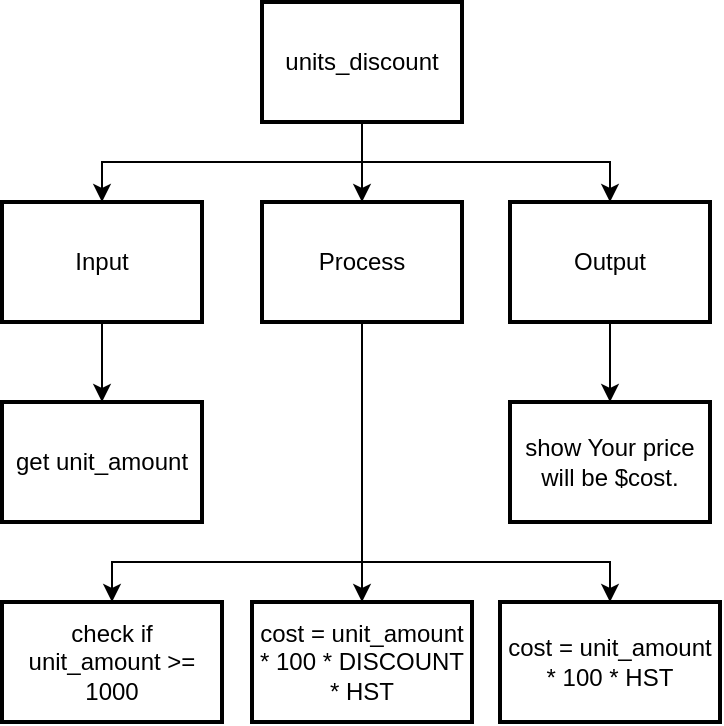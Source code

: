 <mxfile>
    <diagram id="QCx1TmkJnUtMsIdzkO0e" name="Page-1">
        <mxGraphModel dx="1202" dy="791" grid="1" gridSize="10" guides="1" tooltips="1" connect="1" arrows="1" fold="1" page="1" pageScale="1" pageWidth="827" pageHeight="1169" math="0" shadow="0">
            <root>
                <mxCell id="0"/>
                <mxCell id="1" parent="0"/>
                <mxCell id="14" style="edgeStyle=none;rounded=0;html=1;exitX=0.5;exitY=1;exitDx=0;exitDy=0;entryX=0.5;entryY=0;entryDx=0;entryDy=0;" parent="1" source="2" target="8" edge="1">
                    <mxGeometry relative="1" as="geometry">
                        <Array as="points">
                            <mxPoint x="340" y="300"/>
                            <mxPoint x="215" y="300"/>
                        </Array>
                    </mxGeometry>
                </mxCell>
                <mxCell id="15" style="edgeStyle=none;rounded=0;html=1;exitX=0.5;exitY=1;exitDx=0;exitDy=0;entryX=0.5;entryY=0;entryDx=0;entryDy=0;" parent="1" source="2" target="9" edge="1">
                    <mxGeometry relative="1" as="geometry">
                        <Array as="points">
                            <mxPoint x="340" y="300"/>
                        </Array>
                    </mxGeometry>
                </mxCell>
                <mxCell id="18" style="edgeStyle=none;html=1;exitX=0.5;exitY=1;exitDx=0;exitDy=0;entryX=0.5;entryY=0;entryDx=0;entryDy=0;rounded=0;" edge="1" parent="1" source="2" target="17">
                    <mxGeometry relative="1" as="geometry">
                        <Array as="points">
                            <mxPoint x="340" y="300"/>
                            <mxPoint x="464" y="300"/>
                        </Array>
                    </mxGeometry>
                </mxCell>
                <mxCell id="2" value="Process" style="rounded=0;whiteSpace=wrap;html=1;absoluteArcSize=1;arcSize=14;strokeWidth=2;" parent="1" vertex="1">
                    <mxGeometry x="290" y="120" width="100" height="60" as="geometry"/>
                </mxCell>
                <mxCell id="10" style="edgeStyle=none;html=1;exitX=0.5;exitY=1;exitDx=0;exitDy=0;entryX=0.5;entryY=0;entryDx=0;entryDy=0;rounded=0;" parent="1" source="3" target="4" edge="1">
                    <mxGeometry relative="1" as="geometry">
                        <Array as="points">
                            <mxPoint x="340" y="100"/>
                            <mxPoint x="210" y="100"/>
                        </Array>
                    </mxGeometry>
                </mxCell>
                <mxCell id="11" style="edgeStyle=none;rounded=0;html=1;exitX=0.5;exitY=1;exitDx=0;exitDy=0;entryX=0.5;entryY=0;entryDx=0;entryDy=0;" parent="1" source="3" target="2" edge="1">
                    <mxGeometry relative="1" as="geometry"/>
                </mxCell>
                <mxCell id="12" style="edgeStyle=none;rounded=0;html=1;exitX=0.5;exitY=1;exitDx=0;exitDy=0;entryX=0.5;entryY=0;entryDx=0;entryDy=0;" parent="1" source="3" target="5" edge="1">
                    <mxGeometry relative="1" as="geometry">
                        <Array as="points">
                            <mxPoint x="340" y="100"/>
                            <mxPoint x="464" y="100"/>
                        </Array>
                    </mxGeometry>
                </mxCell>
                <mxCell id="3" value="units_discount" style="rounded=0;whiteSpace=wrap;html=1;absoluteArcSize=1;arcSize=14;strokeWidth=2;" parent="1" vertex="1">
                    <mxGeometry x="290" y="20" width="100" height="60" as="geometry"/>
                </mxCell>
                <mxCell id="13" style="edgeStyle=none;rounded=0;html=1;exitX=0.5;exitY=1;exitDx=0;exitDy=0;entryX=0.5;entryY=0;entryDx=0;entryDy=0;" parent="1" source="4" target="6" edge="1">
                    <mxGeometry relative="1" as="geometry"/>
                </mxCell>
                <mxCell id="4" value="Input" style="rounded=0;whiteSpace=wrap;html=1;absoluteArcSize=1;arcSize=14;strokeWidth=2;" parent="1" vertex="1">
                    <mxGeometry x="160" y="120" width="100" height="60" as="geometry"/>
                </mxCell>
                <mxCell id="16" style="edgeStyle=none;rounded=0;html=1;entryX=0.5;entryY=0;entryDx=0;entryDy=0;" parent="1" source="5" target="7" edge="1">
                    <mxGeometry relative="1" as="geometry"/>
                </mxCell>
                <mxCell id="5" value="Output" style="rounded=0;whiteSpace=wrap;html=1;absoluteArcSize=1;arcSize=14;strokeWidth=2;" parent="1" vertex="1">
                    <mxGeometry x="414" y="120" width="100" height="60" as="geometry"/>
                </mxCell>
                <mxCell id="6" value="get unit_amount" style="rounded=0;whiteSpace=wrap;html=1;absoluteArcSize=1;arcSize=14;strokeWidth=2;" parent="1" vertex="1">
                    <mxGeometry x="160" y="220" width="100" height="60" as="geometry"/>
                </mxCell>
                <mxCell id="7" value="show Your price will be $cost." style="rounded=0;whiteSpace=wrap;html=1;absoluteArcSize=1;arcSize=14;strokeWidth=2;" parent="1" vertex="1">
                    <mxGeometry x="414" y="220" width="100" height="60" as="geometry"/>
                </mxCell>
                <mxCell id="8" value="check if unit_amount &amp;gt;= 1000" style="rounded=0;whiteSpace=wrap;html=1;absoluteArcSize=1;arcSize=14;strokeWidth=2;" parent="1" vertex="1">
                    <mxGeometry x="160" y="320" width="110" height="60" as="geometry"/>
                </mxCell>
                <mxCell id="9" value="cost = unit_amount * 100 * DISCOUNT * HST" style="rounded=0;whiteSpace=wrap;html=1;absoluteArcSize=1;arcSize=14;strokeWidth=2;" parent="1" vertex="1">
                    <mxGeometry x="285" y="320" width="110" height="60" as="geometry"/>
                </mxCell>
                <mxCell id="17" value="cost = unit_amount&lt;br&gt;* 100&amp;nbsp;* HST" style="rounded=0;whiteSpace=wrap;html=1;absoluteArcSize=1;arcSize=14;strokeWidth=2;" vertex="1" parent="1">
                    <mxGeometry x="409" y="320" width="110" height="60" as="geometry"/>
                </mxCell>
            </root>
        </mxGraphModel>
    </diagram>
</mxfile>